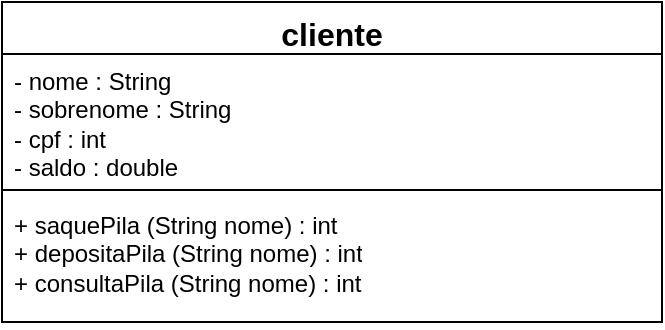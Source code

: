<mxfile version="22.0.4" type="github">
  <diagram name="Página-1" id="QJd_to68Mrk2Ag7c-s2o">
    <mxGraphModel dx="225" dy="352" grid="1" gridSize="10" guides="1" tooltips="1" connect="1" arrows="1" fold="1" page="1" pageScale="1" pageWidth="827" pageHeight="1169" background="none" math="0" shadow="0">
      <root>
        <mxCell id="0" />
        <mxCell id="1" parent="0" />
        <object label="&lt;font style=&quot;font-size: 16px;&quot;&gt;cliente&lt;/font&gt;" id="-WMo9jtsm9AbzMqQrjDE-4">
          <mxCell style="swimlane;fontStyle=1;align=center;verticalAlign=top;childLayout=stackLayout;horizontal=1;startSize=26;horizontalStack=0;resizeParent=1;resizeParentMax=0;resizeLast=0;collapsible=1;marginBottom=0;whiteSpace=wrap;html=1;" parent="1" vertex="1">
            <mxGeometry x="110" y="100" width="330" height="160" as="geometry">
              <mxRectangle x="110" y="100" width="100" height="30" as="alternateBounds" />
            </mxGeometry>
          </mxCell>
        </object>
        <mxCell id="-WMo9jtsm9AbzMqQrjDE-5" value="- nome : String&lt;br&gt;- sobrenome : String&lt;br&gt;- cpf : int&lt;br&gt;- saldo : double" style="text;strokeColor=none;fillColor=none;align=left;verticalAlign=top;spacingLeft=4;spacingRight=4;overflow=hidden;rotatable=0;points=[[0,0.5],[1,0.5]];portConstraint=eastwest;whiteSpace=wrap;html=1;" parent="-WMo9jtsm9AbzMqQrjDE-4" vertex="1">
          <mxGeometry y="26" width="330" height="64" as="geometry" />
        </mxCell>
        <mxCell id="-WMo9jtsm9AbzMqQrjDE-6" value="" style="line;strokeWidth=1;fillColor=none;align=left;verticalAlign=middle;spacingTop=-1;spacingLeft=3;spacingRight=3;rotatable=0;labelPosition=right;points=[];portConstraint=eastwest;strokeColor=inherit;" parent="-WMo9jtsm9AbzMqQrjDE-4" vertex="1">
          <mxGeometry y="90" width="330" height="8" as="geometry" />
        </mxCell>
        <mxCell id="-WMo9jtsm9AbzMqQrjDE-7" value="+ saquePila (String nome) : int&lt;br&gt;+ depositaPila (String nome) : int&lt;br&gt;+ consultaPila (String nome) : int" style="text;strokeColor=none;fillColor=none;align=left;verticalAlign=top;spacingLeft=4;spacingRight=4;overflow=hidden;rotatable=0;points=[[0,0.5],[1,0.5]];portConstraint=eastwest;whiteSpace=wrap;html=1;" parent="-WMo9jtsm9AbzMqQrjDE-4" vertex="1">
          <mxGeometry y="98" width="330" height="62" as="geometry" />
        </mxCell>
      </root>
    </mxGraphModel>
  </diagram>
</mxfile>
